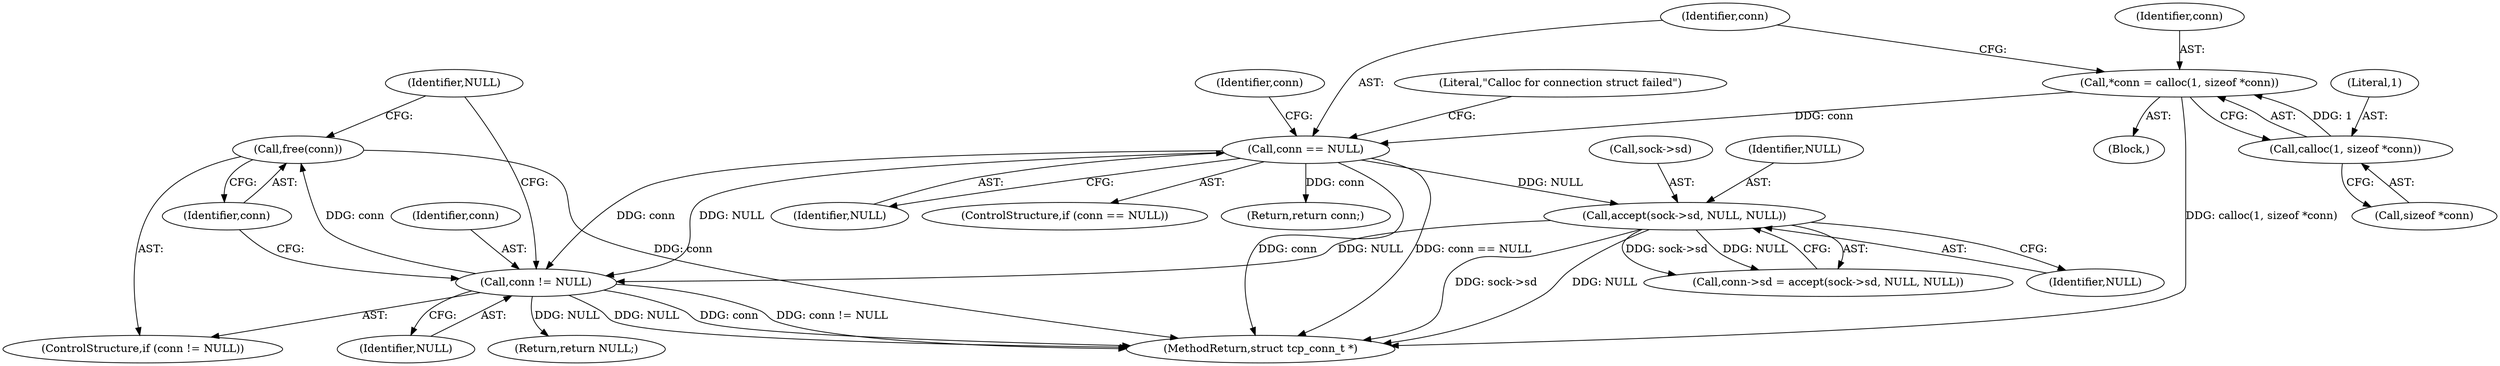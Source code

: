 digraph "1_ippusbxd_46844402bca7a38fc224483ba6f0a93c4613203f_0@API" {
"1000146" [label="(Call,free(conn))"];
"1000143" [label="(Call,conn != NULL)"];
"1000112" [label="(Call,conn == NULL)"];
"1000104" [label="(Call,*conn = calloc(1, sizeof *conn))"];
"1000106" [label="(Call,calloc(1, sizeof *conn))"];
"1000123" [label="(Call,accept(sock->sd, NULL, NULL))"];
"1000121" [label="(Identifier,conn)"];
"1000104" [label="(Call,*conn = calloc(1, sizeof *conn))"];
"1000124" [label="(Call,sock->sd)"];
"1000148" [label="(Return,return NULL;)"];
"1000147" [label="(Identifier,conn)"];
"1000107" [label="(Literal,1)"];
"1000114" [label="(Identifier,NULL)"];
"1000113" [label="(Identifier,conn)"];
"1000145" [label="(Identifier,NULL)"];
"1000112" [label="(Call,conn == NULL)"];
"1000106" [label="(Call,calloc(1, sizeof *conn))"];
"1000146" [label="(Call,free(conn))"];
"1000105" [label="(Identifier,conn)"];
"1000150" [label="(MethodReturn,struct tcp_conn_t *)"];
"1000111" [label="(ControlStructure,if (conn == NULL))"];
"1000102" [label="(Block,)"];
"1000149" [label="(Identifier,NULL)"];
"1000144" [label="(Identifier,conn)"];
"1000119" [label="(Call,conn->sd = accept(sock->sd, NULL, NULL))"];
"1000142" [label="(ControlStructure,if (conn != NULL))"];
"1000139" [label="(Return,return conn;)"];
"1000117" [label="(Literal,\"Calloc for connection struct failed\")"];
"1000127" [label="(Identifier,NULL)"];
"1000108" [label="(Call,sizeof *conn)"];
"1000123" [label="(Call,accept(sock->sd, NULL, NULL))"];
"1000143" [label="(Call,conn != NULL)"];
"1000128" [label="(Identifier,NULL)"];
"1000146" -> "1000142"  [label="AST: "];
"1000146" -> "1000147"  [label="CFG: "];
"1000147" -> "1000146"  [label="AST: "];
"1000149" -> "1000146"  [label="CFG: "];
"1000146" -> "1000150"  [label="DDG: conn"];
"1000143" -> "1000146"  [label="DDG: conn"];
"1000143" -> "1000142"  [label="AST: "];
"1000143" -> "1000145"  [label="CFG: "];
"1000144" -> "1000143"  [label="AST: "];
"1000145" -> "1000143"  [label="AST: "];
"1000147" -> "1000143"  [label="CFG: "];
"1000149" -> "1000143"  [label="CFG: "];
"1000143" -> "1000150"  [label="DDG: conn"];
"1000143" -> "1000150"  [label="DDG: conn != NULL"];
"1000143" -> "1000150"  [label="DDG: NULL"];
"1000112" -> "1000143"  [label="DDG: conn"];
"1000112" -> "1000143"  [label="DDG: NULL"];
"1000123" -> "1000143"  [label="DDG: NULL"];
"1000143" -> "1000148"  [label="DDG: NULL"];
"1000112" -> "1000111"  [label="AST: "];
"1000112" -> "1000114"  [label="CFG: "];
"1000113" -> "1000112"  [label="AST: "];
"1000114" -> "1000112"  [label="AST: "];
"1000117" -> "1000112"  [label="CFG: "];
"1000121" -> "1000112"  [label="CFG: "];
"1000112" -> "1000150"  [label="DDG: conn == NULL"];
"1000112" -> "1000150"  [label="DDG: conn"];
"1000104" -> "1000112"  [label="DDG: conn"];
"1000112" -> "1000123"  [label="DDG: NULL"];
"1000112" -> "1000139"  [label="DDG: conn"];
"1000104" -> "1000102"  [label="AST: "];
"1000104" -> "1000106"  [label="CFG: "];
"1000105" -> "1000104"  [label="AST: "];
"1000106" -> "1000104"  [label="AST: "];
"1000113" -> "1000104"  [label="CFG: "];
"1000104" -> "1000150"  [label="DDG: calloc(1, sizeof *conn)"];
"1000106" -> "1000104"  [label="DDG: 1"];
"1000106" -> "1000108"  [label="CFG: "];
"1000107" -> "1000106"  [label="AST: "];
"1000108" -> "1000106"  [label="AST: "];
"1000123" -> "1000119"  [label="AST: "];
"1000123" -> "1000128"  [label="CFG: "];
"1000124" -> "1000123"  [label="AST: "];
"1000127" -> "1000123"  [label="AST: "];
"1000128" -> "1000123"  [label="AST: "];
"1000119" -> "1000123"  [label="CFG: "];
"1000123" -> "1000150"  [label="DDG: NULL"];
"1000123" -> "1000150"  [label="DDG: sock->sd"];
"1000123" -> "1000119"  [label="DDG: sock->sd"];
"1000123" -> "1000119"  [label="DDG: NULL"];
}
